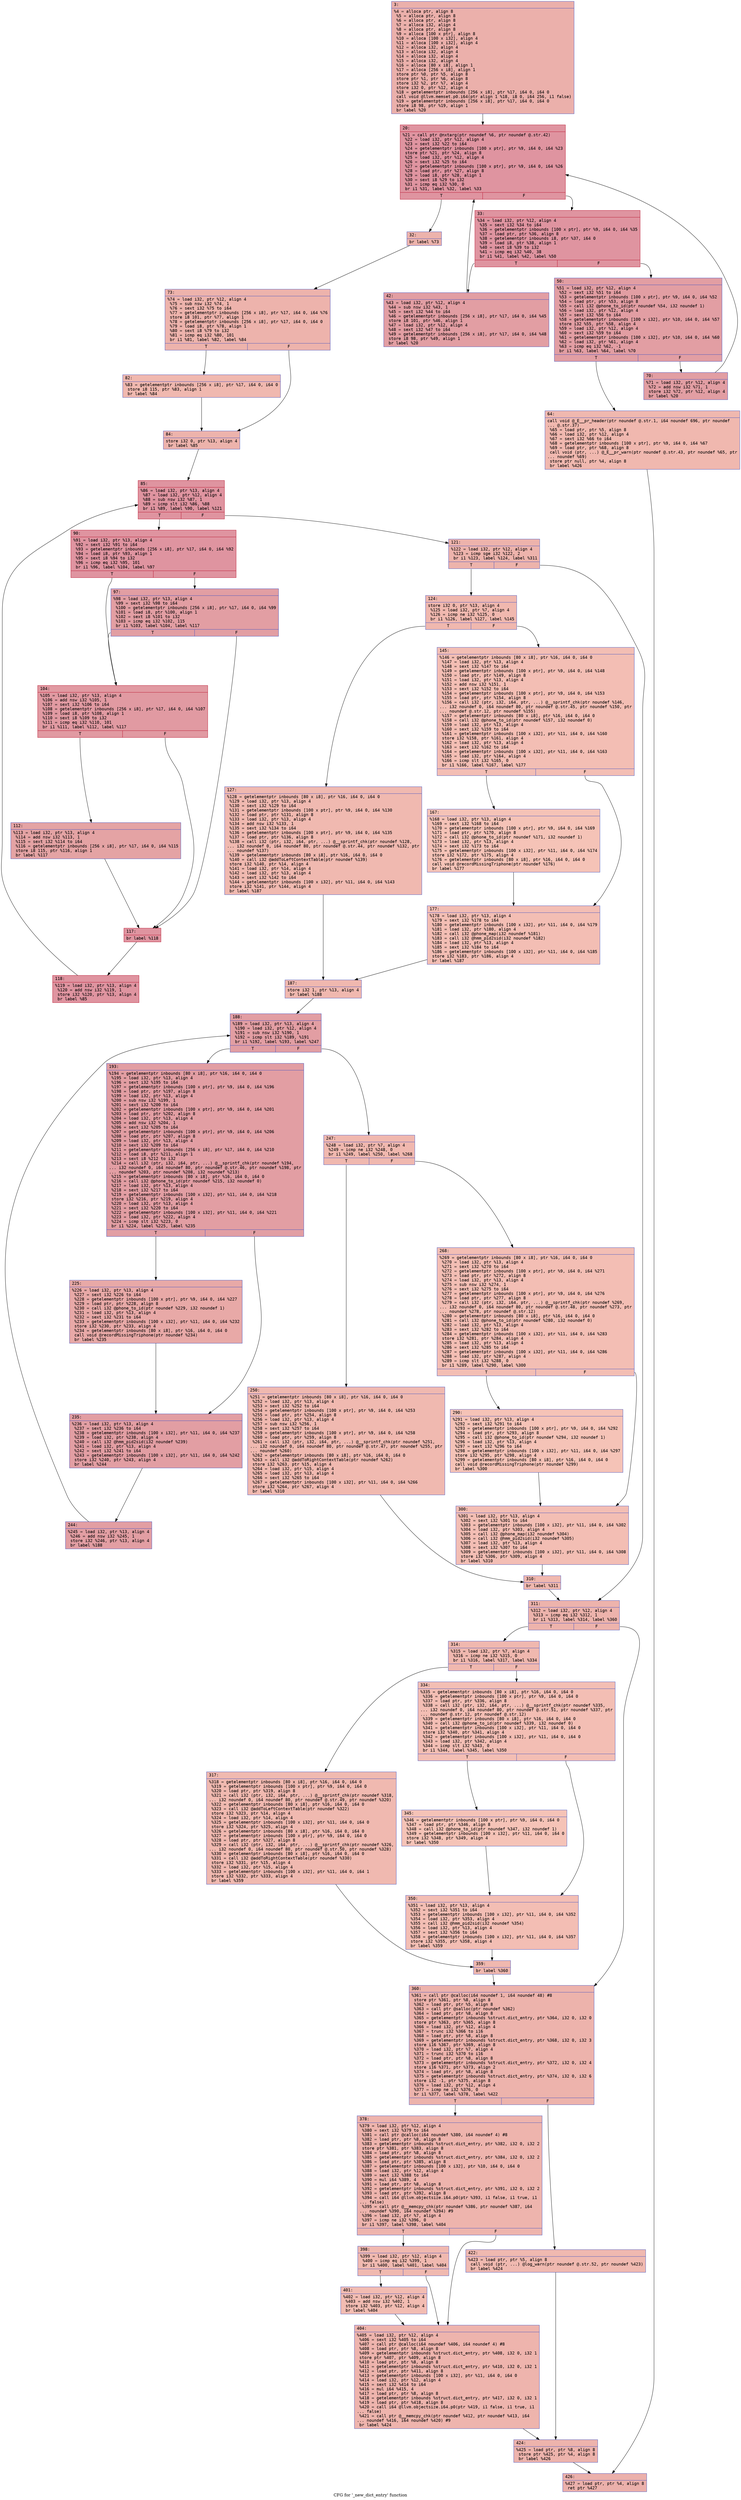 digraph "CFG for '_new_dict_entry' function" {
	label="CFG for '_new_dict_entry' function";

	Node0x60000244c7d0 [shape=record,color="#3d50c3ff", style=filled, fillcolor="#d24b4070" fontname="Courier",label="{3:\l|  %4 = alloca ptr, align 8\l  %5 = alloca ptr, align 8\l  %6 = alloca ptr, align 8\l  %7 = alloca i32, align 4\l  %8 = alloca ptr, align 8\l  %9 = alloca [100 x ptr], align 8\l  %10 = alloca [100 x i32], align 4\l  %11 = alloca [100 x i32], align 4\l  %12 = alloca i32, align 4\l  %13 = alloca i32, align 4\l  %14 = alloca i32, align 4\l  %15 = alloca i32, align 4\l  %16 = alloca [80 x i8], align 1\l  %17 = alloca [256 x i8], align 1\l  store ptr %0, ptr %5, align 8\l  store ptr %1, ptr %6, align 8\l  store i32 %2, ptr %7, align 4\l  store i32 0, ptr %12, align 4\l  %18 = getelementptr inbounds [256 x i8], ptr %17, i64 0, i64 0\l  call void @llvm.memset.p0.i64(ptr align 1 %18, i8 0, i64 256, i1 false)\l  %19 = getelementptr inbounds [256 x i8], ptr %17, i64 0, i64 0\l  store i8 98, ptr %19, align 1\l  br label %20\l}"];
	Node0x60000244c7d0 -> Node0x60000244c820[tooltip="3 -> 20\nProbability 100.00%" ];
	Node0x60000244c820 [shape=record,color="#b70d28ff", style=filled, fillcolor="#b70d2870" fontname="Courier",label="{20:\l|  %21 = call ptr @nxtarg(ptr noundef %6, ptr noundef @.str.42)\l  %22 = load i32, ptr %12, align 4\l  %23 = sext i32 %22 to i64\l  %24 = getelementptr inbounds [100 x ptr], ptr %9, i64 0, i64 %23\l  store ptr %21, ptr %24, align 8\l  %25 = load i32, ptr %12, align 4\l  %26 = sext i32 %25 to i64\l  %27 = getelementptr inbounds [100 x ptr], ptr %9, i64 0, i64 %26\l  %28 = load ptr, ptr %27, align 8\l  %29 = load i8, ptr %28, align 1\l  %30 = sext i8 %29 to i32\l  %31 = icmp eq i32 %30, 0\l  br i1 %31, label %32, label %33\l|{<s0>T|<s1>F}}"];
	Node0x60000244c820:s0 -> Node0x60000244c870[tooltip="20 -> 32\nProbability 3.12%" ];
	Node0x60000244c820:s1 -> Node0x60000244c8c0[tooltip="20 -> 33\nProbability 96.88%" ];
	Node0x60000244c870 [shape=record,color="#3d50c3ff", style=filled, fillcolor="#d6524470" fontname="Courier",label="{32:\l|  br label %73\l}"];
	Node0x60000244c870 -> Node0x60000244ca50[tooltip="32 -> 73\nProbability 100.00%" ];
	Node0x60000244c8c0 [shape=record,color="#b70d28ff", style=filled, fillcolor="#b70d2870" fontname="Courier",label="{33:\l|  %34 = load i32, ptr %12, align 4\l  %35 = sext i32 %34 to i64\l  %36 = getelementptr inbounds [100 x ptr], ptr %9, i64 0, i64 %35\l  %37 = load ptr, ptr %36, align 8\l  %38 = getelementptr inbounds i8, ptr %37, i64 0\l  %39 = load i8, ptr %38, align 1\l  %40 = sext i8 %39 to i32\l  %41 = icmp eq i32 %40, 38\l  br i1 %41, label %42, label %50\l|{<s0>T|<s1>F}}"];
	Node0x60000244c8c0:s0 -> Node0x60000244c910[tooltip="33 -> 42\nProbability 50.00%" ];
	Node0x60000244c8c0:s1 -> Node0x60000244c960[tooltip="33 -> 50\nProbability 50.00%" ];
	Node0x60000244c910 [shape=record,color="#3d50c3ff", style=filled, fillcolor="#be242e70" fontname="Courier",label="{42:\l|  %43 = load i32, ptr %12, align 4\l  %44 = sub nsw i32 %43, 1\l  %45 = sext i32 %44 to i64\l  %46 = getelementptr inbounds [256 x i8], ptr %17, i64 0, i64 %45\l  store i8 101, ptr %46, align 1\l  %47 = load i32, ptr %12, align 4\l  %48 = sext i32 %47 to i64\l  %49 = getelementptr inbounds [256 x i8], ptr %17, i64 0, i64 %48\l  store i8 98, ptr %49, align 1\l  br label %20\l}"];
	Node0x60000244c910 -> Node0x60000244c820[tooltip="42 -> 20\nProbability 100.00%" ];
	Node0x60000244c960 [shape=record,color="#3d50c3ff", style=filled, fillcolor="#be242e70" fontname="Courier",label="{50:\l|  %51 = load i32, ptr %12, align 4\l  %52 = sext i32 %51 to i64\l  %53 = getelementptr inbounds [100 x ptr], ptr %9, i64 0, i64 %52\l  %54 = load ptr, ptr %53, align 8\l  %55 = call i32 @phone_to_id(ptr noundef %54, i32 noundef 1)\l  %56 = load i32, ptr %12, align 4\l  %57 = sext i32 %56 to i64\l  %58 = getelementptr inbounds [100 x i32], ptr %10, i64 0, i64 %57\l  store i32 %55, ptr %58, align 4\l  %59 = load i32, ptr %12, align 4\l  %60 = sext i32 %59 to i64\l  %61 = getelementptr inbounds [100 x i32], ptr %10, i64 0, i64 %60\l  %62 = load i32, ptr %61, align 4\l  %63 = icmp eq i32 %62, -1\l  br i1 %63, label %64, label %70\l|{<s0>T|<s1>F}}"];
	Node0x60000244c960:s0 -> Node0x60000244c9b0[tooltip="50 -> 64\nProbability 3.12%" ];
	Node0x60000244c960:s1 -> Node0x60000244ca00[tooltip="50 -> 70\nProbability 96.88%" ];
	Node0x60000244c9b0 [shape=record,color="#3d50c3ff", style=filled, fillcolor="#dc5d4a70" fontname="Courier",label="{64:\l|  call void @_E__pr_header(ptr noundef @.str.1, i64 noundef 696, ptr noundef\l... @.str.37)\l  %65 = load ptr, ptr %5, align 8\l  %66 = load i32, ptr %12, align 4\l  %67 = sext i32 %66 to i64\l  %68 = getelementptr inbounds [100 x ptr], ptr %9, i64 0, i64 %67\l  %69 = load ptr, ptr %68, align 8\l  call void (ptr, ...) @_E__pr_warn(ptr noundef @.str.43, ptr noundef %65, ptr\l... noundef %69)\l  store ptr null, ptr %4, align 8\l  br label %426\l}"];
	Node0x60000244c9b0 -> Node0x60000244d770[tooltip="64 -> 426\nProbability 100.00%" ];
	Node0x60000244ca00 [shape=record,color="#3d50c3ff", style=filled, fillcolor="#be242e70" fontname="Courier",label="{70:\l|  %71 = load i32, ptr %12, align 4\l  %72 = add nsw i32 %71, 1\l  store i32 %72, ptr %12, align 4\l  br label %20\l}"];
	Node0x60000244ca00 -> Node0x60000244c820[tooltip="70 -> 20\nProbability 100.00%" ];
	Node0x60000244ca50 [shape=record,color="#3d50c3ff", style=filled, fillcolor="#d6524470" fontname="Courier",label="{73:\l|  %74 = load i32, ptr %12, align 4\l  %75 = sub nsw i32 %74, 1\l  %76 = sext i32 %75 to i64\l  %77 = getelementptr inbounds [256 x i8], ptr %17, i64 0, i64 %76\l  store i8 101, ptr %77, align 1\l  %78 = getelementptr inbounds [256 x i8], ptr %17, i64 0, i64 0\l  %79 = load i8, ptr %78, align 1\l  %80 = sext i8 %79 to i32\l  %81 = icmp eq i32 %80, 101\l  br i1 %81, label %82, label %84\l|{<s0>T|<s1>F}}"];
	Node0x60000244ca50:s0 -> Node0x60000244caa0[tooltip="73 -> 82\nProbability 50.00%" ];
	Node0x60000244ca50:s1 -> Node0x60000244caf0[tooltip="73 -> 84\nProbability 50.00%" ];
	Node0x60000244caa0 [shape=record,color="#3d50c3ff", style=filled, fillcolor="#dc5d4a70" fontname="Courier",label="{82:\l|  %83 = getelementptr inbounds [256 x i8], ptr %17, i64 0, i64 0\l  store i8 115, ptr %83, align 1\l  br label %84\l}"];
	Node0x60000244caa0 -> Node0x60000244caf0[tooltip="82 -> 84\nProbability 100.00%" ];
	Node0x60000244caf0 [shape=record,color="#3d50c3ff", style=filled, fillcolor="#d6524470" fontname="Courier",label="{84:\l|  store i32 0, ptr %13, align 4\l  br label %85\l}"];
	Node0x60000244caf0 -> Node0x60000244cb40[tooltip="84 -> 85\nProbability 100.00%" ];
	Node0x60000244cb40 [shape=record,color="#b70d28ff", style=filled, fillcolor="#b70d2870" fontname="Courier",label="{85:\l|  %86 = load i32, ptr %13, align 4\l  %87 = load i32, ptr %12, align 4\l  %88 = sub nsw i32 %87, 1\l  %89 = icmp slt i32 %86, %88\l  br i1 %89, label %90, label %121\l|{<s0>T|<s1>F}}"];
	Node0x60000244cb40:s0 -> Node0x60000244cb90[tooltip="85 -> 90\nProbability 96.88%" ];
	Node0x60000244cb40:s1 -> Node0x60000244cd70[tooltip="85 -> 121\nProbability 3.12%" ];
	Node0x60000244cb90 [shape=record,color="#b70d28ff", style=filled, fillcolor="#b70d2870" fontname="Courier",label="{90:\l|  %91 = load i32, ptr %13, align 4\l  %92 = sext i32 %91 to i64\l  %93 = getelementptr inbounds [256 x i8], ptr %17, i64 0, i64 %92\l  %94 = load i8, ptr %93, align 1\l  %95 = sext i8 %94 to i32\l  %96 = icmp eq i32 %95, 101\l  br i1 %96, label %104, label %97\l|{<s0>T|<s1>F}}"];
	Node0x60000244cb90:s0 -> Node0x60000244cc30[tooltip="90 -> 104\nProbability 50.00%" ];
	Node0x60000244cb90:s1 -> Node0x60000244cbe0[tooltip="90 -> 97\nProbability 50.00%" ];
	Node0x60000244cbe0 [shape=record,color="#3d50c3ff", style=filled, fillcolor="#be242e70" fontname="Courier",label="{97:\l|  %98 = load i32, ptr %13, align 4\l  %99 = sext i32 %98 to i64\l  %100 = getelementptr inbounds [256 x i8], ptr %17, i64 0, i64 %99\l  %101 = load i8, ptr %100, align 1\l  %102 = sext i8 %101 to i32\l  %103 = icmp eq i32 %102, 115\l  br i1 %103, label %104, label %117\l|{<s0>T|<s1>F}}"];
	Node0x60000244cbe0:s0 -> Node0x60000244cc30[tooltip="97 -> 104\nProbability 50.00%" ];
	Node0x60000244cbe0:s1 -> Node0x60000244ccd0[tooltip="97 -> 117\nProbability 50.00%" ];
	Node0x60000244cc30 [shape=record,color="#b70d28ff", style=filled, fillcolor="#bb1b2c70" fontname="Courier",label="{104:\l|  %105 = load i32, ptr %13, align 4\l  %106 = add nsw i32 %105, 1\l  %107 = sext i32 %106 to i64\l  %108 = getelementptr inbounds [256 x i8], ptr %17, i64 0, i64 %107\l  %109 = load i8, ptr %108, align 1\l  %110 = sext i8 %109 to i32\l  %111 = icmp eq i32 %110, 101\l  br i1 %111, label %112, label %117\l|{<s0>T|<s1>F}}"];
	Node0x60000244cc30:s0 -> Node0x60000244cc80[tooltip="104 -> 112\nProbability 50.00%" ];
	Node0x60000244cc30:s1 -> Node0x60000244ccd0[tooltip="104 -> 117\nProbability 50.00%" ];
	Node0x60000244cc80 [shape=record,color="#3d50c3ff", style=filled, fillcolor="#c32e3170" fontname="Courier",label="{112:\l|  %113 = load i32, ptr %13, align 4\l  %114 = add nsw i32 %113, 1\l  %115 = sext i32 %114 to i64\l  %116 = getelementptr inbounds [256 x i8], ptr %17, i64 0, i64 %115\l  store i8 115, ptr %116, align 1\l  br label %117\l}"];
	Node0x60000244cc80 -> Node0x60000244ccd0[tooltip="112 -> 117\nProbability 100.00%" ];
	Node0x60000244ccd0 [shape=record,color="#b70d28ff", style=filled, fillcolor="#b70d2870" fontname="Courier",label="{117:\l|  br label %118\l}"];
	Node0x60000244ccd0 -> Node0x60000244cd20[tooltip="117 -> 118\nProbability 100.00%" ];
	Node0x60000244cd20 [shape=record,color="#b70d28ff", style=filled, fillcolor="#b70d2870" fontname="Courier",label="{118:\l|  %119 = load i32, ptr %13, align 4\l  %120 = add nsw i32 %119, 1\l  store i32 %120, ptr %13, align 4\l  br label %85\l}"];
	Node0x60000244cd20 -> Node0x60000244cb40[tooltip="118 -> 85\nProbability 100.00%" ];
	Node0x60000244cd70 [shape=record,color="#3d50c3ff", style=filled, fillcolor="#d6524470" fontname="Courier",label="{121:\l|  %122 = load i32, ptr %12, align 4\l  %123 = icmp sge i32 %122, 2\l  br i1 %123, label %124, label %311\l|{<s0>T|<s1>F}}"];
	Node0x60000244cd70:s0 -> Node0x60000244cdc0[tooltip="121 -> 124\nProbability 50.00%" ];
	Node0x60000244cd70:s1 -> Node0x60000244d310[tooltip="121 -> 311\nProbability 50.00%" ];
	Node0x60000244cdc0 [shape=record,color="#3d50c3ff", style=filled, fillcolor="#dc5d4a70" fontname="Courier",label="{124:\l|  store i32 0, ptr %13, align 4\l  %125 = load i32, ptr %7, align 4\l  %126 = icmp ne i32 %125, 0\l  br i1 %126, label %127, label %145\l|{<s0>T|<s1>F}}"];
	Node0x60000244cdc0:s0 -> Node0x60000244ce10[tooltip="124 -> 127\nProbability 62.50%" ];
	Node0x60000244cdc0:s1 -> Node0x60000244ce60[tooltip="124 -> 145\nProbability 37.50%" ];
	Node0x60000244ce10 [shape=record,color="#3d50c3ff", style=filled, fillcolor="#de614d70" fontname="Courier",label="{127:\l|  %128 = getelementptr inbounds [80 x i8], ptr %16, i64 0, i64 0\l  %129 = load i32, ptr %13, align 4\l  %130 = sext i32 %129 to i64\l  %131 = getelementptr inbounds [100 x ptr], ptr %9, i64 0, i64 %130\l  %132 = load ptr, ptr %131, align 8\l  %133 = load i32, ptr %13, align 4\l  %134 = add nsw i32 %133, 1\l  %135 = sext i32 %134 to i64\l  %136 = getelementptr inbounds [100 x ptr], ptr %9, i64 0, i64 %135\l  %137 = load ptr, ptr %136, align 8\l  %138 = call i32 (ptr, i32, i64, ptr, ...) @__sprintf_chk(ptr noundef %128,\l... i32 noundef 0, i64 noundef 80, ptr noundef @.str.44, ptr noundef %132, ptr\l... noundef %137)\l  %139 = getelementptr inbounds [80 x i8], ptr %16, i64 0, i64 0\l  %140 = call i32 @addToLeftContextTable(ptr noundef %139)\l  store i32 %140, ptr %14, align 4\l  %141 = load i32, ptr %14, align 4\l  %142 = load i32, ptr %13, align 4\l  %143 = sext i32 %142 to i64\l  %144 = getelementptr inbounds [100 x i32], ptr %11, i64 0, i64 %143\l  store i32 %141, ptr %144, align 4\l  br label %187\l}"];
	Node0x60000244ce10 -> Node0x60000244cf50[tooltip="127 -> 187\nProbability 100.00%" ];
	Node0x60000244ce60 [shape=record,color="#3d50c3ff", style=filled, fillcolor="#e36c5570" fontname="Courier",label="{145:\l|  %146 = getelementptr inbounds [80 x i8], ptr %16, i64 0, i64 0\l  %147 = load i32, ptr %13, align 4\l  %148 = sext i32 %147 to i64\l  %149 = getelementptr inbounds [100 x ptr], ptr %9, i64 0, i64 %148\l  %150 = load ptr, ptr %149, align 8\l  %151 = load i32, ptr %13, align 4\l  %152 = add nsw i32 %151, 1\l  %153 = sext i32 %152 to i64\l  %154 = getelementptr inbounds [100 x ptr], ptr %9, i64 0, i64 %153\l  %155 = load ptr, ptr %154, align 8\l  %156 = call i32 (ptr, i32, i64, ptr, ...) @__sprintf_chk(ptr noundef %146,\l... i32 noundef 0, i64 noundef 80, ptr noundef @.str.45, ptr noundef %150, ptr\l... noundef @.str.12, ptr noundef %155)\l  %157 = getelementptr inbounds [80 x i8], ptr %16, i64 0, i64 0\l  %158 = call i32 @phone_to_id(ptr noundef %157, i32 noundef 0)\l  %159 = load i32, ptr %13, align 4\l  %160 = sext i32 %159 to i64\l  %161 = getelementptr inbounds [100 x i32], ptr %11, i64 0, i64 %160\l  store i32 %158, ptr %161, align 4\l  %162 = load i32, ptr %13, align 4\l  %163 = sext i32 %162 to i64\l  %164 = getelementptr inbounds [100 x i32], ptr %11, i64 0, i64 %163\l  %165 = load i32, ptr %164, align 4\l  %166 = icmp slt i32 %165, 0\l  br i1 %166, label %167, label %177\l|{<s0>T|<s1>F}}"];
	Node0x60000244ce60:s0 -> Node0x60000244ceb0[tooltip="145 -> 167\nProbability 37.50%" ];
	Node0x60000244ce60:s1 -> Node0x60000244cf00[tooltip="145 -> 177\nProbability 62.50%" ];
	Node0x60000244ceb0 [shape=record,color="#3d50c3ff", style=filled, fillcolor="#e8765c70" fontname="Courier",label="{167:\l|  %168 = load i32, ptr %13, align 4\l  %169 = sext i32 %168 to i64\l  %170 = getelementptr inbounds [100 x ptr], ptr %9, i64 0, i64 %169\l  %171 = load ptr, ptr %170, align 8\l  %172 = call i32 @phone_to_id(ptr noundef %171, i32 noundef 1)\l  %173 = load i32, ptr %13, align 4\l  %174 = sext i32 %173 to i64\l  %175 = getelementptr inbounds [100 x i32], ptr %11, i64 0, i64 %174\l  store i32 %172, ptr %175, align 4\l  %176 = getelementptr inbounds [80 x i8], ptr %16, i64 0, i64 0\l  call void @recordMissingTriphone(ptr noundef %176)\l  br label %177\l}"];
	Node0x60000244ceb0 -> Node0x60000244cf00[tooltip="167 -> 177\nProbability 100.00%" ];
	Node0x60000244cf00 [shape=record,color="#3d50c3ff", style=filled, fillcolor="#e36c5570" fontname="Courier",label="{177:\l|  %178 = load i32, ptr %13, align 4\l  %179 = sext i32 %178 to i64\l  %180 = getelementptr inbounds [100 x i32], ptr %11, i64 0, i64 %179\l  %181 = load i32, ptr %180, align 4\l  %182 = call i32 @phone_map(i32 noundef %181)\l  %183 = call i32 @hmm_pid2sid(i32 noundef %182)\l  %184 = load i32, ptr %13, align 4\l  %185 = sext i32 %184 to i64\l  %186 = getelementptr inbounds [100 x i32], ptr %11, i64 0, i64 %185\l  store i32 %183, ptr %186, align 4\l  br label %187\l}"];
	Node0x60000244cf00 -> Node0x60000244cf50[tooltip="177 -> 187\nProbability 100.00%" ];
	Node0x60000244cf50 [shape=record,color="#3d50c3ff", style=filled, fillcolor="#dc5d4a70" fontname="Courier",label="{187:\l|  store i32 1, ptr %13, align 4\l  br label %188\l}"];
	Node0x60000244cf50 -> Node0x60000244cfa0[tooltip="187 -> 188\nProbability 100.00%" ];
	Node0x60000244cfa0 [shape=record,color="#3d50c3ff", style=filled, fillcolor="#be242e70" fontname="Courier",label="{188:\l|  %189 = load i32, ptr %13, align 4\l  %190 = load i32, ptr %12, align 4\l  %191 = sub nsw i32 %190, 1\l  %192 = icmp slt i32 %189, %191\l  br i1 %192, label %193, label %247\l|{<s0>T|<s1>F}}"];
	Node0x60000244cfa0:s0 -> Node0x60000244cff0[tooltip="188 -> 193\nProbability 96.88%" ];
	Node0x60000244cfa0:s1 -> Node0x60000244d130[tooltip="188 -> 247\nProbability 3.12%" ];
	Node0x60000244cff0 [shape=record,color="#3d50c3ff", style=filled, fillcolor="#be242e70" fontname="Courier",label="{193:\l|  %194 = getelementptr inbounds [80 x i8], ptr %16, i64 0, i64 0\l  %195 = load i32, ptr %13, align 4\l  %196 = sext i32 %195 to i64\l  %197 = getelementptr inbounds [100 x ptr], ptr %9, i64 0, i64 %196\l  %198 = load ptr, ptr %197, align 8\l  %199 = load i32, ptr %13, align 4\l  %200 = sub nsw i32 %199, 1\l  %201 = sext i32 %200 to i64\l  %202 = getelementptr inbounds [100 x ptr], ptr %9, i64 0, i64 %201\l  %203 = load ptr, ptr %202, align 8\l  %204 = load i32, ptr %13, align 4\l  %205 = add nsw i32 %204, 1\l  %206 = sext i32 %205 to i64\l  %207 = getelementptr inbounds [100 x ptr], ptr %9, i64 0, i64 %206\l  %208 = load ptr, ptr %207, align 8\l  %209 = load i32, ptr %13, align 4\l  %210 = sext i32 %209 to i64\l  %211 = getelementptr inbounds [256 x i8], ptr %17, i64 0, i64 %210\l  %212 = load i8, ptr %211, align 1\l  %213 = sext i8 %212 to i32\l  %214 = call i32 (ptr, i32, i64, ptr, ...) @__sprintf_chk(ptr noundef %194,\l... i32 noundef 0, i64 noundef 80, ptr noundef @.str.46, ptr noundef %198, ptr\l... noundef %203, ptr noundef %208, i32 noundef %213)\l  %215 = getelementptr inbounds [80 x i8], ptr %16, i64 0, i64 0\l  %216 = call i32 @phone_to_id(ptr noundef %215, i32 noundef 0)\l  %217 = load i32, ptr %13, align 4\l  %218 = sext i32 %217 to i64\l  %219 = getelementptr inbounds [100 x i32], ptr %11, i64 0, i64 %218\l  store i32 %216, ptr %219, align 4\l  %220 = load i32, ptr %13, align 4\l  %221 = sext i32 %220 to i64\l  %222 = getelementptr inbounds [100 x i32], ptr %11, i64 0, i64 %221\l  %223 = load i32, ptr %222, align 4\l  %224 = icmp slt i32 %223, 0\l  br i1 %224, label %225, label %235\l|{<s0>T|<s1>F}}"];
	Node0x60000244cff0:s0 -> Node0x60000244d040[tooltip="193 -> 225\nProbability 37.50%" ];
	Node0x60000244cff0:s1 -> Node0x60000244d090[tooltip="193 -> 235\nProbability 62.50%" ];
	Node0x60000244d040 [shape=record,color="#3d50c3ff", style=filled, fillcolor="#ca3b3770" fontname="Courier",label="{225:\l|  %226 = load i32, ptr %13, align 4\l  %227 = sext i32 %226 to i64\l  %228 = getelementptr inbounds [100 x ptr], ptr %9, i64 0, i64 %227\l  %229 = load ptr, ptr %228, align 8\l  %230 = call i32 @phone_to_id(ptr noundef %229, i32 noundef 1)\l  %231 = load i32, ptr %13, align 4\l  %232 = sext i32 %231 to i64\l  %233 = getelementptr inbounds [100 x i32], ptr %11, i64 0, i64 %232\l  store i32 %230, ptr %233, align 4\l  %234 = getelementptr inbounds [80 x i8], ptr %16, i64 0, i64 0\l  call void @recordMissingTriphone(ptr noundef %234)\l  br label %235\l}"];
	Node0x60000244d040 -> Node0x60000244d090[tooltip="225 -> 235\nProbability 100.00%" ];
	Node0x60000244d090 [shape=record,color="#3d50c3ff", style=filled, fillcolor="#be242e70" fontname="Courier",label="{235:\l|  %236 = load i32, ptr %13, align 4\l  %237 = sext i32 %236 to i64\l  %238 = getelementptr inbounds [100 x i32], ptr %11, i64 0, i64 %237\l  %239 = load i32, ptr %238, align 4\l  %240 = call i32 @hmm_pid2sid(i32 noundef %239)\l  %241 = load i32, ptr %13, align 4\l  %242 = sext i32 %241 to i64\l  %243 = getelementptr inbounds [100 x i32], ptr %11, i64 0, i64 %242\l  store i32 %240, ptr %243, align 4\l  br label %244\l}"];
	Node0x60000244d090 -> Node0x60000244d0e0[tooltip="235 -> 244\nProbability 100.00%" ];
	Node0x60000244d0e0 [shape=record,color="#3d50c3ff", style=filled, fillcolor="#be242e70" fontname="Courier",label="{244:\l|  %245 = load i32, ptr %13, align 4\l  %246 = add nsw i32 %245, 1\l  store i32 %246, ptr %13, align 4\l  br label %188\l}"];
	Node0x60000244d0e0 -> Node0x60000244cfa0[tooltip="244 -> 188\nProbability 100.00%" ];
	Node0x60000244d130 [shape=record,color="#3d50c3ff", style=filled, fillcolor="#dc5d4a70" fontname="Courier",label="{247:\l|  %248 = load i32, ptr %7, align 4\l  %249 = icmp ne i32 %248, 0\l  br i1 %249, label %250, label %268\l|{<s0>T|<s1>F}}"];
	Node0x60000244d130:s0 -> Node0x60000244d180[tooltip="247 -> 250\nProbability 62.50%" ];
	Node0x60000244d130:s1 -> Node0x60000244d1d0[tooltip="247 -> 268\nProbability 37.50%" ];
	Node0x60000244d180 [shape=record,color="#3d50c3ff", style=filled, fillcolor="#de614d70" fontname="Courier",label="{250:\l|  %251 = getelementptr inbounds [80 x i8], ptr %16, i64 0, i64 0\l  %252 = load i32, ptr %13, align 4\l  %253 = sext i32 %252 to i64\l  %254 = getelementptr inbounds [100 x ptr], ptr %9, i64 0, i64 %253\l  %255 = load ptr, ptr %254, align 8\l  %256 = load i32, ptr %13, align 4\l  %257 = sub nsw i32 %256, 1\l  %258 = sext i32 %257 to i64\l  %259 = getelementptr inbounds [100 x ptr], ptr %9, i64 0, i64 %258\l  %260 = load ptr, ptr %259, align 8\l  %261 = call i32 (ptr, i32, i64, ptr, ...) @__sprintf_chk(ptr noundef %251,\l... i32 noundef 0, i64 noundef 80, ptr noundef @.str.47, ptr noundef %255, ptr\l... noundef %260)\l  %262 = getelementptr inbounds [80 x i8], ptr %16, i64 0, i64 0\l  %263 = call i32 @addToRightContextTable(ptr noundef %262)\l  store i32 %263, ptr %15, align 4\l  %264 = load i32, ptr %15, align 4\l  %265 = load i32, ptr %13, align 4\l  %266 = sext i32 %265 to i64\l  %267 = getelementptr inbounds [100 x i32], ptr %11, i64 0, i64 %266\l  store i32 %264, ptr %267, align 4\l  br label %310\l}"];
	Node0x60000244d180 -> Node0x60000244d2c0[tooltip="250 -> 310\nProbability 100.00%" ];
	Node0x60000244d1d0 [shape=record,color="#3d50c3ff", style=filled, fillcolor="#e36c5570" fontname="Courier",label="{268:\l|  %269 = getelementptr inbounds [80 x i8], ptr %16, i64 0, i64 0\l  %270 = load i32, ptr %13, align 4\l  %271 = sext i32 %270 to i64\l  %272 = getelementptr inbounds [100 x ptr], ptr %9, i64 0, i64 %271\l  %273 = load ptr, ptr %272, align 8\l  %274 = load i32, ptr %13, align 4\l  %275 = sub nsw i32 %274, 1\l  %276 = sext i32 %275 to i64\l  %277 = getelementptr inbounds [100 x ptr], ptr %9, i64 0, i64 %276\l  %278 = load ptr, ptr %277, align 8\l  %279 = call i32 (ptr, i32, i64, ptr, ...) @__sprintf_chk(ptr noundef %269,\l... i32 noundef 0, i64 noundef 80, ptr noundef @.str.48, ptr noundef %273, ptr\l... noundef %278, ptr noundef @.str.12)\l  %280 = getelementptr inbounds [80 x i8], ptr %16, i64 0, i64 0\l  %281 = call i32 @phone_to_id(ptr noundef %280, i32 noundef 0)\l  %282 = load i32, ptr %13, align 4\l  %283 = sext i32 %282 to i64\l  %284 = getelementptr inbounds [100 x i32], ptr %11, i64 0, i64 %283\l  store i32 %281, ptr %284, align 4\l  %285 = load i32, ptr %13, align 4\l  %286 = sext i32 %285 to i64\l  %287 = getelementptr inbounds [100 x i32], ptr %11, i64 0, i64 %286\l  %288 = load i32, ptr %287, align 4\l  %289 = icmp slt i32 %288, 0\l  br i1 %289, label %290, label %300\l|{<s0>T|<s1>F}}"];
	Node0x60000244d1d0:s0 -> Node0x60000244d220[tooltip="268 -> 290\nProbability 37.50%" ];
	Node0x60000244d1d0:s1 -> Node0x60000244d270[tooltip="268 -> 300\nProbability 62.50%" ];
	Node0x60000244d220 [shape=record,color="#3d50c3ff", style=filled, fillcolor="#e8765c70" fontname="Courier",label="{290:\l|  %291 = load i32, ptr %13, align 4\l  %292 = sext i32 %291 to i64\l  %293 = getelementptr inbounds [100 x ptr], ptr %9, i64 0, i64 %292\l  %294 = load ptr, ptr %293, align 8\l  %295 = call i32 @phone_to_id(ptr noundef %294, i32 noundef 1)\l  %296 = load i32, ptr %13, align 4\l  %297 = sext i32 %296 to i64\l  %298 = getelementptr inbounds [100 x i32], ptr %11, i64 0, i64 %297\l  store i32 %295, ptr %298, align 4\l  %299 = getelementptr inbounds [80 x i8], ptr %16, i64 0, i64 0\l  call void @recordMissingTriphone(ptr noundef %299)\l  br label %300\l}"];
	Node0x60000244d220 -> Node0x60000244d270[tooltip="290 -> 300\nProbability 100.00%" ];
	Node0x60000244d270 [shape=record,color="#3d50c3ff", style=filled, fillcolor="#e36c5570" fontname="Courier",label="{300:\l|  %301 = load i32, ptr %13, align 4\l  %302 = sext i32 %301 to i64\l  %303 = getelementptr inbounds [100 x i32], ptr %11, i64 0, i64 %302\l  %304 = load i32, ptr %303, align 4\l  %305 = call i32 @phone_map(i32 noundef %304)\l  %306 = call i32 @hmm_pid2sid(i32 noundef %305)\l  %307 = load i32, ptr %13, align 4\l  %308 = sext i32 %307 to i64\l  %309 = getelementptr inbounds [100 x i32], ptr %11, i64 0, i64 %308\l  store i32 %306, ptr %309, align 4\l  br label %310\l}"];
	Node0x60000244d270 -> Node0x60000244d2c0[tooltip="300 -> 310\nProbability 100.00%" ];
	Node0x60000244d2c0 [shape=record,color="#3d50c3ff", style=filled, fillcolor="#dc5d4a70" fontname="Courier",label="{310:\l|  br label %311\l}"];
	Node0x60000244d2c0 -> Node0x60000244d310[tooltip="310 -> 311\nProbability 100.00%" ];
	Node0x60000244d310 [shape=record,color="#3d50c3ff", style=filled, fillcolor="#d6524470" fontname="Courier",label="{311:\l|  %312 = load i32, ptr %12, align 4\l  %313 = icmp eq i32 %312, 1\l  br i1 %313, label %314, label %360\l|{<s0>T|<s1>F}}"];
	Node0x60000244d310:s0 -> Node0x60000244d360[tooltip="311 -> 314\nProbability 50.00%" ];
	Node0x60000244d310:s1 -> Node0x60000244d540[tooltip="311 -> 360\nProbability 50.00%" ];
	Node0x60000244d360 [shape=record,color="#3d50c3ff", style=filled, fillcolor="#dc5d4a70" fontname="Courier",label="{314:\l|  %315 = load i32, ptr %7, align 4\l  %316 = icmp ne i32 %315, 0\l  br i1 %316, label %317, label %334\l|{<s0>T|<s1>F}}"];
	Node0x60000244d360:s0 -> Node0x60000244d3b0[tooltip="314 -> 317\nProbability 62.50%" ];
	Node0x60000244d360:s1 -> Node0x60000244d400[tooltip="314 -> 334\nProbability 37.50%" ];
	Node0x60000244d3b0 [shape=record,color="#3d50c3ff", style=filled, fillcolor="#de614d70" fontname="Courier",label="{317:\l|  %318 = getelementptr inbounds [80 x i8], ptr %16, i64 0, i64 0\l  %319 = getelementptr inbounds [100 x ptr], ptr %9, i64 0, i64 0\l  %320 = load ptr, ptr %319, align 8\l  %321 = call i32 (ptr, i32, i64, ptr, ...) @__sprintf_chk(ptr noundef %318,\l... i32 noundef 0, i64 noundef 80, ptr noundef @.str.49, ptr noundef %320)\l  %322 = getelementptr inbounds [80 x i8], ptr %16, i64 0, i64 0\l  %323 = call i32 @addToLeftContextTable(ptr noundef %322)\l  store i32 %323, ptr %14, align 4\l  %324 = load i32, ptr %14, align 4\l  %325 = getelementptr inbounds [100 x i32], ptr %11, i64 0, i64 0\l  store i32 %324, ptr %325, align 4\l  %326 = getelementptr inbounds [80 x i8], ptr %16, i64 0, i64 0\l  %327 = getelementptr inbounds [100 x ptr], ptr %9, i64 0, i64 0\l  %328 = load ptr, ptr %327, align 8\l  %329 = call i32 (ptr, i32, i64, ptr, ...) @__sprintf_chk(ptr noundef %326,\l... i32 noundef 0, i64 noundef 80, ptr noundef @.str.50, ptr noundef %328)\l  %330 = getelementptr inbounds [80 x i8], ptr %16, i64 0, i64 0\l  %331 = call i32 @addToRightContextTable(ptr noundef %330)\l  store i32 %331, ptr %15, align 4\l  %332 = load i32, ptr %15, align 4\l  %333 = getelementptr inbounds [100 x i32], ptr %11, i64 0, i64 1\l  store i32 %332, ptr %333, align 4\l  br label %359\l}"];
	Node0x60000244d3b0 -> Node0x60000244d4f0[tooltip="317 -> 359\nProbability 100.00%" ];
	Node0x60000244d400 [shape=record,color="#3d50c3ff", style=filled, fillcolor="#e36c5570" fontname="Courier",label="{334:\l|  %335 = getelementptr inbounds [80 x i8], ptr %16, i64 0, i64 0\l  %336 = getelementptr inbounds [100 x ptr], ptr %9, i64 0, i64 0\l  %337 = load ptr, ptr %336, align 8\l  %338 = call i32 (ptr, i32, i64, ptr, ...) @__sprintf_chk(ptr noundef %335,\l... i32 noundef 0, i64 noundef 80, ptr noundef @.str.51, ptr noundef %337, ptr\l... noundef @.str.12, ptr noundef @.str.12)\l  %339 = getelementptr inbounds [80 x i8], ptr %16, i64 0, i64 0\l  %340 = call i32 @phone_to_id(ptr noundef %339, i32 noundef 0)\l  %341 = getelementptr inbounds [100 x i32], ptr %11, i64 0, i64 0\l  store i32 %340, ptr %341, align 4\l  %342 = getelementptr inbounds [100 x i32], ptr %11, i64 0, i64 0\l  %343 = load i32, ptr %342, align 4\l  %344 = icmp slt i32 %343, 0\l  br i1 %344, label %345, label %350\l|{<s0>T|<s1>F}}"];
	Node0x60000244d400:s0 -> Node0x60000244d450[tooltip="334 -> 345\nProbability 37.50%" ];
	Node0x60000244d400:s1 -> Node0x60000244d4a0[tooltip="334 -> 350\nProbability 62.50%" ];
	Node0x60000244d450 [shape=record,color="#3d50c3ff", style=filled, fillcolor="#e8765c70" fontname="Courier",label="{345:\l|  %346 = getelementptr inbounds [100 x ptr], ptr %9, i64 0, i64 0\l  %347 = load ptr, ptr %346, align 8\l  %348 = call i32 @phone_to_id(ptr noundef %347, i32 noundef 1)\l  %349 = getelementptr inbounds [100 x i32], ptr %11, i64 0, i64 0\l  store i32 %348, ptr %349, align 4\l  br label %350\l}"];
	Node0x60000244d450 -> Node0x60000244d4a0[tooltip="345 -> 350\nProbability 100.00%" ];
	Node0x60000244d4a0 [shape=record,color="#3d50c3ff", style=filled, fillcolor="#e36c5570" fontname="Courier",label="{350:\l|  %351 = load i32, ptr %13, align 4\l  %352 = sext i32 %351 to i64\l  %353 = getelementptr inbounds [100 x i32], ptr %11, i64 0, i64 %352\l  %354 = load i32, ptr %353, align 4\l  %355 = call i32 @hmm_pid2sid(i32 noundef %354)\l  %356 = load i32, ptr %13, align 4\l  %357 = sext i32 %356 to i64\l  %358 = getelementptr inbounds [100 x i32], ptr %11, i64 0, i64 %357\l  store i32 %355, ptr %358, align 4\l  br label %359\l}"];
	Node0x60000244d4a0 -> Node0x60000244d4f0[tooltip="350 -> 359\nProbability 100.00%" ];
	Node0x60000244d4f0 [shape=record,color="#3d50c3ff", style=filled, fillcolor="#dc5d4a70" fontname="Courier",label="{359:\l|  br label %360\l}"];
	Node0x60000244d4f0 -> Node0x60000244d540[tooltip="359 -> 360\nProbability 100.00%" ];
	Node0x60000244d540 [shape=record,color="#3d50c3ff", style=filled, fillcolor="#d6524470" fontname="Courier",label="{360:\l|  %361 = call ptr @calloc(i64 noundef 1, i64 noundef 48) #8\l  store ptr %361, ptr %8, align 8\l  %362 = load ptr, ptr %5, align 8\l  %363 = call ptr @salloc(ptr noundef %362)\l  %364 = load ptr, ptr %8, align 8\l  %365 = getelementptr inbounds %struct.dict_entry, ptr %364, i32 0, i32 0\l  store ptr %363, ptr %365, align 8\l  %366 = load i32, ptr %12, align 4\l  %367 = trunc i32 %366 to i16\l  %368 = load ptr, ptr %8, align 8\l  %369 = getelementptr inbounds %struct.dict_entry, ptr %368, i32 0, i32 3\l  store i16 %367, ptr %369, align 8\l  %370 = load i32, ptr %7, align 4\l  %371 = trunc i32 %370 to i16\l  %372 = load ptr, ptr %8, align 8\l  %373 = getelementptr inbounds %struct.dict_entry, ptr %372, i32 0, i32 4\l  store i16 %371, ptr %373, align 2\l  %374 = load ptr, ptr %8, align 8\l  %375 = getelementptr inbounds %struct.dict_entry, ptr %374, i32 0, i32 6\l  store i32 -1, ptr %375, align 8\l  %376 = load i32, ptr %12, align 4\l  %377 = icmp ne i32 %376, 0\l  br i1 %377, label %378, label %422\l|{<s0>T|<s1>F}}"];
	Node0x60000244d540:s0 -> Node0x60000244d590[tooltip="360 -> 378\nProbability 62.50%" ];
	Node0x60000244d540:s1 -> Node0x60000244d6d0[tooltip="360 -> 422\nProbability 37.50%" ];
	Node0x60000244d590 [shape=record,color="#3d50c3ff", style=filled, fillcolor="#d8564670" fontname="Courier",label="{378:\l|  %379 = load i32, ptr %12, align 4\l  %380 = sext i32 %379 to i64\l  %381 = call ptr @calloc(i64 noundef %380, i64 noundef 4) #8\l  %382 = load ptr, ptr %8, align 8\l  %383 = getelementptr inbounds %struct.dict_entry, ptr %382, i32 0, i32 2\l  store ptr %381, ptr %383, align 8\l  %384 = load ptr, ptr %8, align 8\l  %385 = getelementptr inbounds %struct.dict_entry, ptr %384, i32 0, i32 2\l  %386 = load ptr, ptr %385, align 8\l  %387 = getelementptr inbounds [100 x i32], ptr %10, i64 0, i64 0\l  %388 = load i32, ptr %12, align 4\l  %389 = sext i32 %388 to i64\l  %390 = mul i64 %389, 4\l  %391 = load ptr, ptr %8, align 8\l  %392 = getelementptr inbounds %struct.dict_entry, ptr %391, i32 0, i32 2\l  %393 = load ptr, ptr %392, align 8\l  %394 = call i64 @llvm.objectsize.i64.p0(ptr %393, i1 false, i1 true, i1\l... false)\l  %395 = call ptr @__memcpy_chk(ptr noundef %386, ptr noundef %387, i64\l... noundef %390, i64 noundef %394) #9\l  %396 = load i32, ptr %7, align 4\l  %397 = icmp ne i32 %396, 0\l  br i1 %397, label %398, label %404\l|{<s0>T|<s1>F}}"];
	Node0x60000244d590:s0 -> Node0x60000244d5e0[tooltip="378 -> 398\nProbability 62.50%" ];
	Node0x60000244d590:s1 -> Node0x60000244d680[tooltip="378 -> 404\nProbability 37.50%" ];
	Node0x60000244d5e0 [shape=record,color="#3d50c3ff", style=filled, fillcolor="#de614d70" fontname="Courier",label="{398:\l|  %399 = load i32, ptr %12, align 4\l  %400 = icmp eq i32 %399, 1\l  br i1 %400, label %401, label %404\l|{<s0>T|<s1>F}}"];
	Node0x60000244d5e0:s0 -> Node0x60000244d630[tooltip="398 -> 401\nProbability 50.00%" ];
	Node0x60000244d5e0:s1 -> Node0x60000244d680[tooltip="398 -> 404\nProbability 50.00%" ];
	Node0x60000244d630 [shape=record,color="#3d50c3ff", style=filled, fillcolor="#e1675170" fontname="Courier",label="{401:\l|  %402 = load i32, ptr %12, align 4\l  %403 = add nsw i32 %402, 1\l  store i32 %403, ptr %12, align 4\l  br label %404\l}"];
	Node0x60000244d630 -> Node0x60000244d680[tooltip="401 -> 404\nProbability 100.00%" ];
	Node0x60000244d680 [shape=record,color="#3d50c3ff", style=filled, fillcolor="#d8564670" fontname="Courier",label="{404:\l|  %405 = load i32, ptr %12, align 4\l  %406 = sext i32 %405 to i64\l  %407 = call ptr @calloc(i64 noundef %406, i64 noundef 4) #8\l  %408 = load ptr, ptr %8, align 8\l  %409 = getelementptr inbounds %struct.dict_entry, ptr %408, i32 0, i32 1\l  store ptr %407, ptr %409, align 8\l  %410 = load ptr, ptr %8, align 8\l  %411 = getelementptr inbounds %struct.dict_entry, ptr %410, i32 0, i32 1\l  %412 = load ptr, ptr %411, align 8\l  %413 = getelementptr inbounds [100 x i32], ptr %11, i64 0, i64 0\l  %414 = load i32, ptr %12, align 4\l  %415 = sext i32 %414 to i64\l  %416 = mul i64 %415, 4\l  %417 = load ptr, ptr %8, align 8\l  %418 = getelementptr inbounds %struct.dict_entry, ptr %417, i32 0, i32 1\l  %419 = load ptr, ptr %418, align 8\l  %420 = call i64 @llvm.objectsize.i64.p0(ptr %419, i1 false, i1 true, i1\l... false)\l  %421 = call ptr @__memcpy_chk(ptr noundef %412, ptr noundef %413, i64\l... noundef %416, i64 noundef %420) #9\l  br label %424\l}"];
	Node0x60000244d680 -> Node0x60000244d720[tooltip="404 -> 424\nProbability 100.00%" ];
	Node0x60000244d6d0 [shape=record,color="#3d50c3ff", style=filled, fillcolor="#de614d70" fontname="Courier",label="{422:\l|  %423 = load ptr, ptr %5, align 8\l  call void (ptr, ...) @log_warn(ptr noundef @.str.52, ptr noundef %423)\l  br label %424\l}"];
	Node0x60000244d6d0 -> Node0x60000244d720[tooltip="422 -> 424\nProbability 100.00%" ];
	Node0x60000244d720 [shape=record,color="#3d50c3ff", style=filled, fillcolor="#d6524470" fontname="Courier",label="{424:\l|  %425 = load ptr, ptr %8, align 8\l  store ptr %425, ptr %4, align 8\l  br label %426\l}"];
	Node0x60000244d720 -> Node0x60000244d770[tooltip="424 -> 426\nProbability 100.00%" ];
	Node0x60000244d770 [shape=record,color="#3d50c3ff", style=filled, fillcolor="#d24b4070" fontname="Courier",label="{426:\l|  %427 = load ptr, ptr %4, align 8\l  ret ptr %427\l}"];
}
